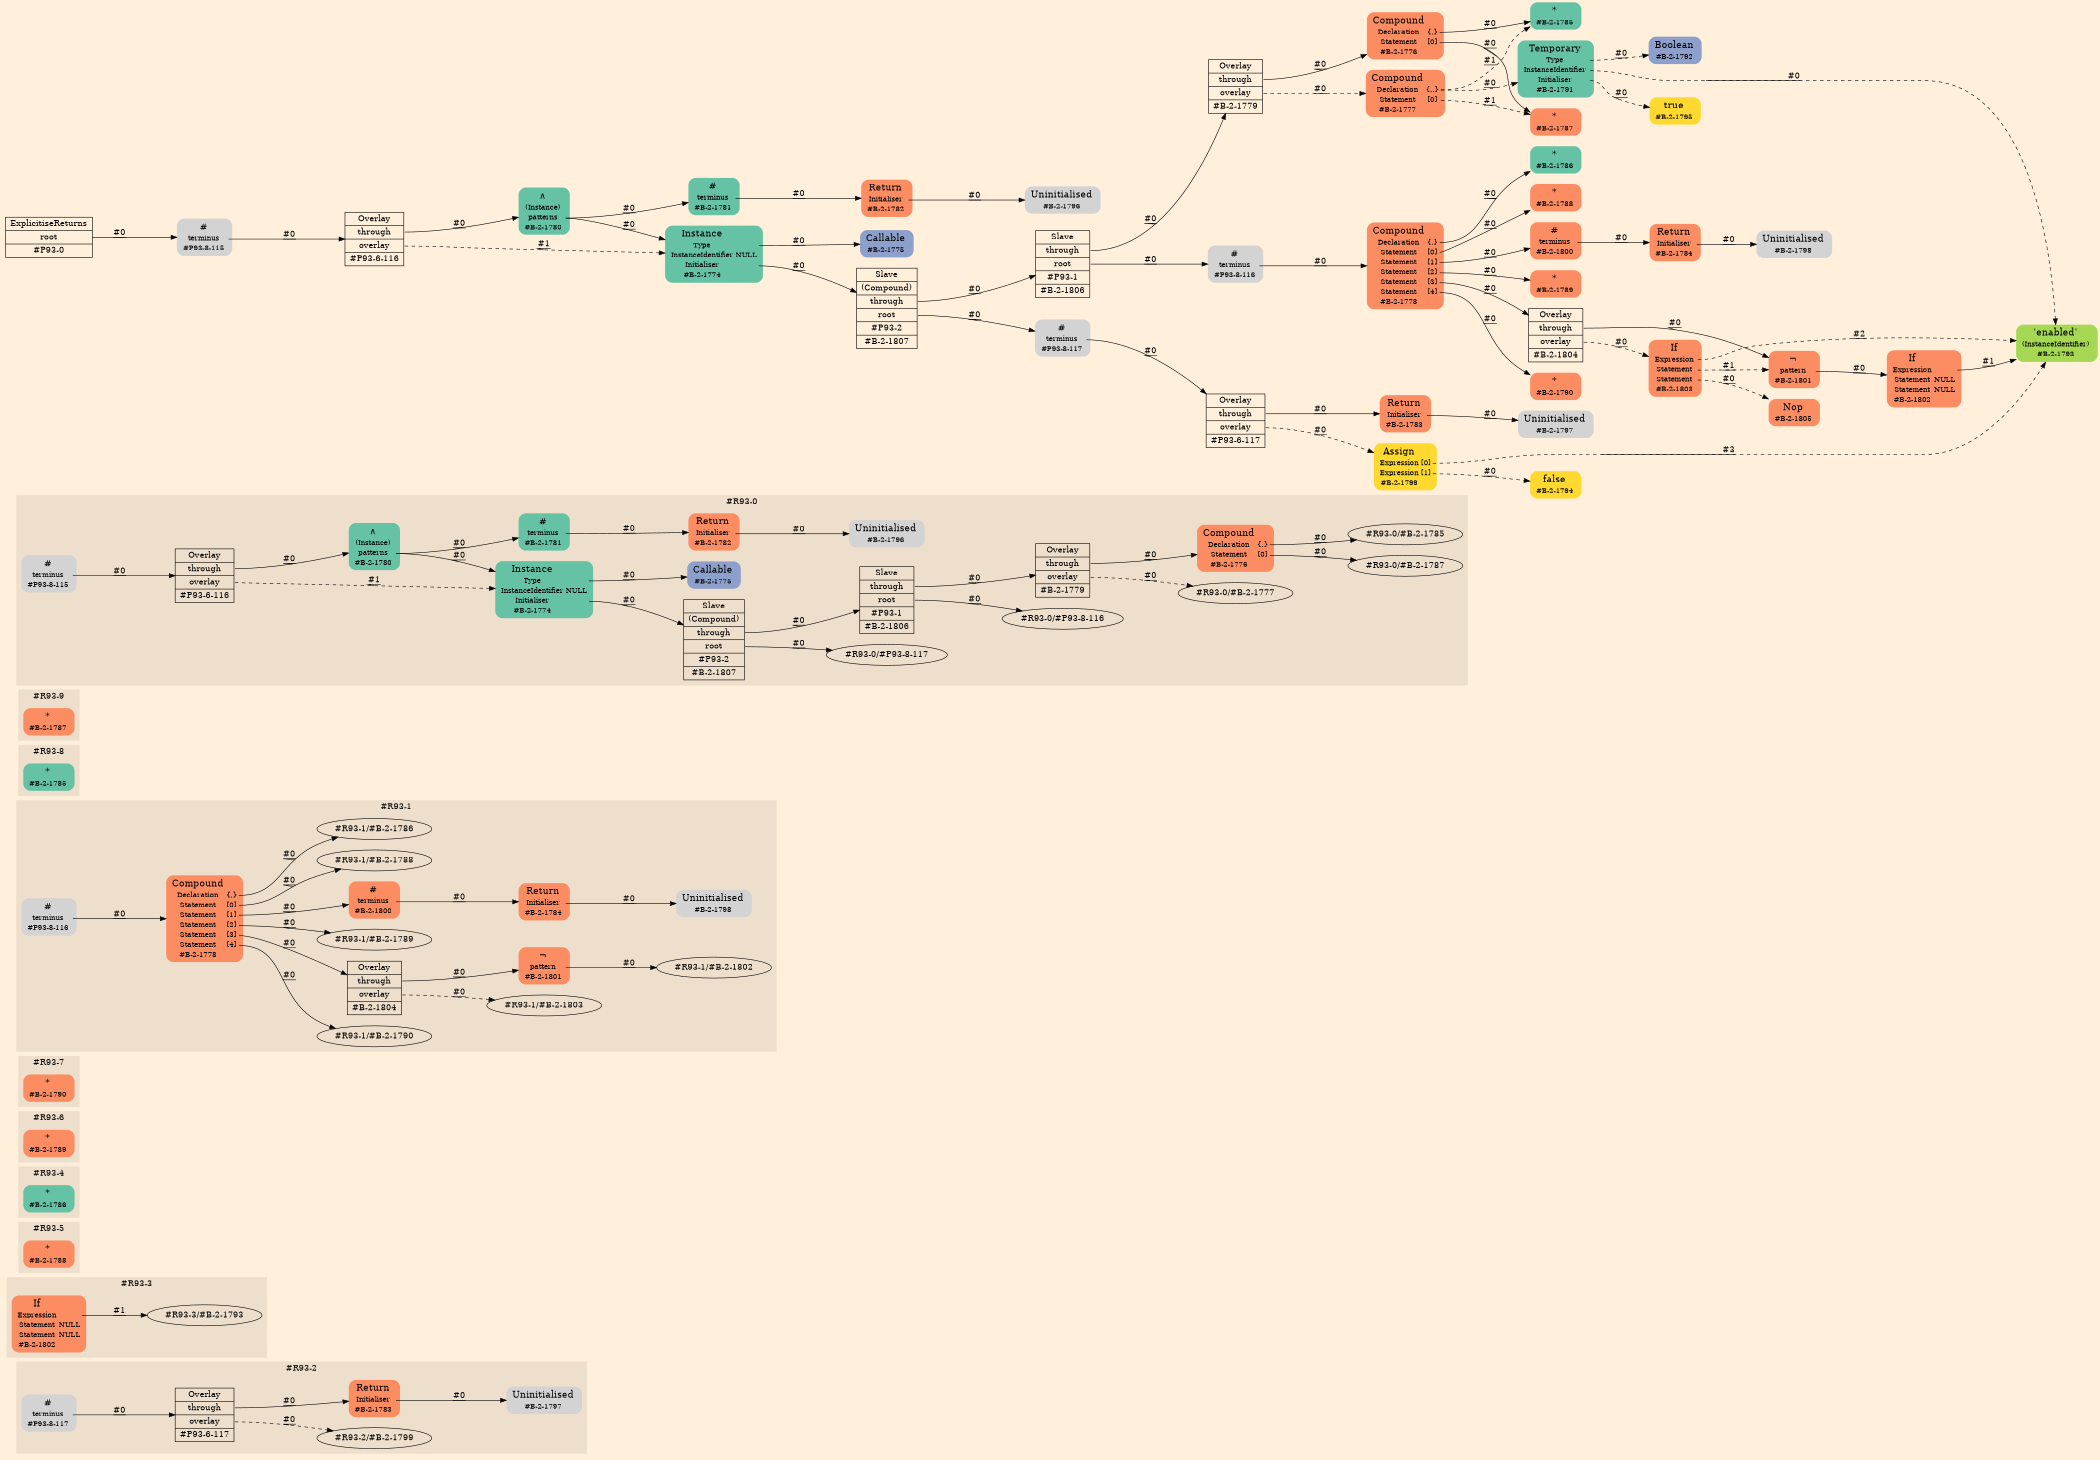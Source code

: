 digraph Inferno {
graph [
rankdir = "LR"
ranksep = 1.0
size = "14,20"
bgcolor = antiquewhite1
color = black
fontcolor = black
];
node [
];
subgraph "cluster#R93-2" {
label = "#R93-2"
style = "filled"
color = antiquewhite2
"#R93-2/#B-2-1797" [
shape = "plaintext"
label = <<TABLE BORDER="0" CELLBORDER="0" CELLSPACING="0">
 <TR>
  <TD><FONT POINT-SIZE="16.0">Uninitialised</FONT></TD>
  <TD></TD>
 </TR>
 <TR>
  <TD>#B-2-1797</TD>
  <TD PORT="port0"></TD>
 </TR>
</TABLE>>
style = "rounded,filled"
fontsize = "12"
];
"#R93-2/#B-2-1783" [
shape = "plaintext"
fillcolor = "/set28/2"
label = <<TABLE BORDER="0" CELLBORDER="0" CELLSPACING="0">
 <TR>
  <TD><FONT POINT-SIZE="16.0">Return</FONT></TD>
  <TD></TD>
 </TR>
 <TR>
  <TD>Initialiser</TD>
  <TD PORT="port0"></TD>
 </TR>
 <TR>
  <TD>#B-2-1783</TD>
  <TD PORT="port1"></TD>
 </TR>
</TABLE>>
style = "rounded,filled"
fontsize = "12"
];
"#R93-2/#P93-8-117" [
shape = "plaintext"
label = <<TABLE BORDER="0" CELLBORDER="0" CELLSPACING="0">
 <TR>
  <TD><FONT POINT-SIZE="16.0">#</FONT></TD>
  <TD></TD>
 </TR>
 <TR>
  <TD>terminus</TD>
  <TD PORT="port0"></TD>
 </TR>
 <TR>
  <TD>#P93-8-117</TD>
  <TD PORT="port1"></TD>
 </TR>
</TABLE>>
style = "rounded,filled"
fontsize = "12"
];
"#R93-2/#P93-6-117" [
shape = "record"
fillcolor = antiquewhite2
label = "<fixed> Overlay | <port0> through | <port1> overlay | <port2> #P93-6-117"
style = "filled"
fontsize = "14"
color = black
fontcolor = black
];
"#R93-2/#B-2-1783":port0 -> "#R93-2/#B-2-1797" [style="solid"
label = "#0"
decorate = true
color = black
fontcolor = black
];
"#R93-2/#P93-8-117":port0 -> "#R93-2/#P93-6-117" [style="solid"
label = "#0"
decorate = true
color = black
fontcolor = black
];
"#R93-2/#P93-6-117":port0 -> "#R93-2/#B-2-1783" [style="solid"
label = "#0"
decorate = true
color = black
fontcolor = black
];
"#R93-2/#P93-6-117":port1 -> "#R93-2/#B-2-1799" [style="dashed"
label = "#0"
decorate = true
color = black
fontcolor = black
];
}
subgraph "cluster#R93-3" {
label = "#R93-3"
style = "filled"
color = antiquewhite2
"#R93-3/#B-2-1802" [
shape = "plaintext"
fillcolor = "/set28/2"
label = <<TABLE BORDER="0" CELLBORDER="0" CELLSPACING="0">
 <TR>
  <TD><FONT POINT-SIZE="16.0">If</FONT></TD>
  <TD></TD>
 </TR>
 <TR>
  <TD>Expression</TD>
  <TD PORT="port0"></TD>
 </TR>
 <TR>
  <TD>Statement</TD>
  <TD PORT="port1">NULL</TD>
 </TR>
 <TR>
  <TD>Statement</TD>
  <TD PORT="port2">NULL</TD>
 </TR>
 <TR>
  <TD>#B-2-1802</TD>
  <TD PORT="port3"></TD>
 </TR>
</TABLE>>
style = "rounded,filled"
fontsize = "12"
];
"#R93-3/#B-2-1802":port0 -> "#R93-3/#B-2-1793" [style="solid"
label = "#1"
decorate = true
color = black
fontcolor = black
];
}
subgraph "cluster#R93-5" {
label = "#R93-5"
style = "filled"
color = antiquewhite2
"#R93-5/#B-2-1788" [
shape = "plaintext"
fillcolor = "/set28/2"
label = <<TABLE BORDER="0" CELLBORDER="0" CELLSPACING="0">
 <TR>
  <TD><FONT POINT-SIZE="16.0">*</FONT></TD>
  <TD></TD>
 </TR>
 <TR>
  <TD>#B-2-1788</TD>
  <TD PORT="port0"></TD>
 </TR>
</TABLE>>
style = "rounded,filled"
fontsize = "12"
];
}
subgraph "cluster#R93-4" {
label = "#R93-4"
style = "filled"
color = antiquewhite2
"#R93-4/#B-2-1786" [
shape = "plaintext"
fillcolor = "/set28/1"
label = <<TABLE BORDER="0" CELLBORDER="0" CELLSPACING="0">
 <TR>
  <TD><FONT POINT-SIZE="16.0">*</FONT></TD>
  <TD></TD>
 </TR>
 <TR>
  <TD>#B-2-1786</TD>
  <TD PORT="port0"></TD>
 </TR>
</TABLE>>
style = "rounded,filled"
fontsize = "12"
];
}
subgraph "cluster#R93-6" {
label = "#R93-6"
style = "filled"
color = antiquewhite2
"#R93-6/#B-2-1789" [
shape = "plaintext"
fillcolor = "/set28/2"
label = <<TABLE BORDER="0" CELLBORDER="0" CELLSPACING="0">
 <TR>
  <TD><FONT POINT-SIZE="16.0">*</FONT></TD>
  <TD></TD>
 </TR>
 <TR>
  <TD>#B-2-1789</TD>
  <TD PORT="port0"></TD>
 </TR>
</TABLE>>
style = "rounded,filled"
fontsize = "12"
];
}
subgraph "cluster#R93-7" {
label = "#R93-7"
style = "filled"
color = antiquewhite2
"#R93-7/#B-2-1790" [
shape = "plaintext"
fillcolor = "/set28/2"
label = <<TABLE BORDER="0" CELLBORDER="0" CELLSPACING="0">
 <TR>
  <TD><FONT POINT-SIZE="16.0">*</FONT></TD>
  <TD></TD>
 </TR>
 <TR>
  <TD>#B-2-1790</TD>
  <TD PORT="port0"></TD>
 </TR>
</TABLE>>
style = "rounded,filled"
fontsize = "12"
];
}
subgraph "cluster#R93-1" {
label = "#R93-1"
style = "filled"
color = antiquewhite2
"#R93-1/#B-2-1801" [
shape = "plaintext"
fillcolor = "/set28/2"
label = <<TABLE BORDER="0" CELLBORDER="0" CELLSPACING="0">
 <TR>
  <TD><FONT POINT-SIZE="16.0">¬</FONT></TD>
  <TD></TD>
 </TR>
 <TR>
  <TD>pattern</TD>
  <TD PORT="port0"></TD>
 </TR>
 <TR>
  <TD>#B-2-1801</TD>
  <TD PORT="port1"></TD>
 </TR>
</TABLE>>
style = "rounded,filled"
fontsize = "12"
];
"#R93-1/#B-2-1778" [
shape = "plaintext"
fillcolor = "/set28/2"
label = <<TABLE BORDER="0" CELLBORDER="0" CELLSPACING="0">
 <TR>
  <TD><FONT POINT-SIZE="16.0">Compound</FONT></TD>
  <TD></TD>
 </TR>
 <TR>
  <TD>Declaration</TD>
  <TD PORT="port0">{.}</TD>
 </TR>
 <TR>
  <TD>Statement</TD>
  <TD PORT="port1">[0]</TD>
 </TR>
 <TR>
  <TD>Statement</TD>
  <TD PORT="port2">[1]</TD>
 </TR>
 <TR>
  <TD>Statement</TD>
  <TD PORT="port3">[2]</TD>
 </TR>
 <TR>
  <TD>Statement</TD>
  <TD PORT="port4">[3]</TD>
 </TR>
 <TR>
  <TD>Statement</TD>
  <TD PORT="port5">[4]</TD>
 </TR>
 <TR>
  <TD>#B-2-1778</TD>
  <TD PORT="port6"></TD>
 </TR>
</TABLE>>
style = "rounded,filled"
fontsize = "12"
];
"#R93-1/#B-2-1804" [
shape = "record"
fillcolor = antiquewhite2
label = "<fixed> Overlay | <port0> through | <port1> overlay | <port2> #B-2-1804"
style = "filled"
fontsize = "14"
color = black
fontcolor = black
];
"#R93-1/#P93-8-116" [
shape = "plaintext"
label = <<TABLE BORDER="0" CELLBORDER="0" CELLSPACING="0">
 <TR>
  <TD><FONT POINT-SIZE="16.0">#</FONT></TD>
  <TD></TD>
 </TR>
 <TR>
  <TD>terminus</TD>
  <TD PORT="port0"></TD>
 </TR>
 <TR>
  <TD>#P93-8-116</TD>
  <TD PORT="port1"></TD>
 </TR>
</TABLE>>
style = "rounded,filled"
fontsize = "12"
];
"#R93-1/#B-2-1784" [
shape = "plaintext"
fillcolor = "/set28/2"
label = <<TABLE BORDER="0" CELLBORDER="0" CELLSPACING="0">
 <TR>
  <TD><FONT POINT-SIZE="16.0">Return</FONT></TD>
  <TD></TD>
 </TR>
 <TR>
  <TD>Initialiser</TD>
  <TD PORT="port0"></TD>
 </TR>
 <TR>
  <TD>#B-2-1784</TD>
  <TD PORT="port1"></TD>
 </TR>
</TABLE>>
style = "rounded,filled"
fontsize = "12"
];
"#R93-1/#B-2-1800" [
shape = "plaintext"
fillcolor = "/set28/2"
label = <<TABLE BORDER="0" CELLBORDER="0" CELLSPACING="0">
 <TR>
  <TD><FONT POINT-SIZE="16.0">#</FONT></TD>
  <TD></TD>
 </TR>
 <TR>
  <TD>terminus</TD>
  <TD PORT="port0"></TD>
 </TR>
 <TR>
  <TD>#B-2-1800</TD>
  <TD PORT="port1"></TD>
 </TR>
</TABLE>>
style = "rounded,filled"
fontsize = "12"
];
"#R93-1/#B-2-1798" [
shape = "plaintext"
label = <<TABLE BORDER="0" CELLBORDER="0" CELLSPACING="0">
 <TR>
  <TD><FONT POINT-SIZE="16.0">Uninitialised</FONT></TD>
  <TD></TD>
 </TR>
 <TR>
  <TD>#B-2-1798</TD>
  <TD PORT="port0"></TD>
 </TR>
</TABLE>>
style = "rounded,filled"
fontsize = "12"
];
"#R93-1/#B-2-1801":port0 -> "#R93-1/#B-2-1802" [style="solid"
label = "#0"
decorate = true
color = black
fontcolor = black
];
"#R93-1/#B-2-1778":port0 -> "#R93-1/#B-2-1786" [style="solid"
label = "#0"
decorate = true
color = black
fontcolor = black
];
"#R93-1/#B-2-1778":port1 -> "#R93-1/#B-2-1788" [style="solid"
label = "#0"
decorate = true
color = black
fontcolor = black
];
"#R93-1/#B-2-1778":port2 -> "#R93-1/#B-2-1800" [style="solid"
label = "#0"
decorate = true
color = black
fontcolor = black
];
"#R93-1/#B-2-1778":port3 -> "#R93-1/#B-2-1789" [style="solid"
label = "#0"
decorate = true
color = black
fontcolor = black
];
"#R93-1/#B-2-1778":port4 -> "#R93-1/#B-2-1804" [style="solid"
label = "#0"
decorate = true
color = black
fontcolor = black
];
"#R93-1/#B-2-1778":port5 -> "#R93-1/#B-2-1790" [style="solid"
label = "#0"
decorate = true
color = black
fontcolor = black
];
"#R93-1/#B-2-1804":port0 -> "#R93-1/#B-2-1801" [style="solid"
label = "#0"
decorate = true
color = black
fontcolor = black
];
"#R93-1/#B-2-1804":port1 -> "#R93-1/#B-2-1803" [style="dashed"
label = "#0"
decorate = true
color = black
fontcolor = black
];
"#R93-1/#P93-8-116":port0 -> "#R93-1/#B-2-1778" [style="solid"
label = "#0"
decorate = true
color = black
fontcolor = black
];
"#R93-1/#B-2-1784":port0 -> "#R93-1/#B-2-1798" [style="solid"
label = "#0"
decorate = true
color = black
fontcolor = black
];
"#R93-1/#B-2-1800":port0 -> "#R93-1/#B-2-1784" [style="solid"
label = "#0"
decorate = true
color = black
fontcolor = black
];
}
subgraph "cluster#R93-8" {
label = "#R93-8"
style = "filled"
color = antiquewhite2
"#R93-8/#B-2-1785" [
shape = "plaintext"
fillcolor = "/set28/1"
label = <<TABLE BORDER="0" CELLBORDER="0" CELLSPACING="0">
 <TR>
  <TD><FONT POINT-SIZE="16.0">*</FONT></TD>
  <TD></TD>
 </TR>
 <TR>
  <TD>#B-2-1785</TD>
  <TD PORT="port0"></TD>
 </TR>
</TABLE>>
style = "rounded,filled"
fontsize = "12"
];
}
subgraph "cluster#R93-9" {
label = "#R93-9"
style = "filled"
color = antiquewhite2
"#R93-9/#B-2-1787" [
shape = "plaintext"
fillcolor = "/set28/2"
label = <<TABLE BORDER="0" CELLBORDER="0" CELLSPACING="0">
 <TR>
  <TD><FONT POINT-SIZE="16.0">*</FONT></TD>
  <TD></TD>
 </TR>
 <TR>
  <TD>#B-2-1787</TD>
  <TD PORT="port0"></TD>
 </TR>
</TABLE>>
style = "rounded,filled"
fontsize = "12"
];
}
subgraph "cluster#R93-0" {
label = "#R93-0"
style = "filled"
color = antiquewhite2
"#R93-0/#B-2-1796" [
shape = "plaintext"
label = <<TABLE BORDER="0" CELLBORDER="0" CELLSPACING="0">
 <TR>
  <TD><FONT POINT-SIZE="16.0">Uninitialised</FONT></TD>
  <TD></TD>
 </TR>
 <TR>
  <TD>#B-2-1796</TD>
  <TD PORT="port0"></TD>
 </TR>
</TABLE>>
style = "rounded,filled"
fontsize = "12"
];
"#R93-0/#B-2-1781" [
shape = "plaintext"
fillcolor = "/set28/1"
label = <<TABLE BORDER="0" CELLBORDER="0" CELLSPACING="0">
 <TR>
  <TD><FONT POINT-SIZE="16.0">#</FONT></TD>
  <TD></TD>
 </TR>
 <TR>
  <TD>terminus</TD>
  <TD PORT="port0"></TD>
 </TR>
 <TR>
  <TD>#B-2-1781</TD>
  <TD PORT="port1"></TD>
 </TR>
</TABLE>>
style = "rounded,filled"
fontsize = "12"
];
"#R93-0/#B-2-1776" [
shape = "plaintext"
fillcolor = "/set28/2"
label = <<TABLE BORDER="0" CELLBORDER="0" CELLSPACING="0">
 <TR>
  <TD><FONT POINT-SIZE="16.0">Compound</FONT></TD>
  <TD></TD>
 </TR>
 <TR>
  <TD>Declaration</TD>
  <TD PORT="port0">{.}</TD>
 </TR>
 <TR>
  <TD>Statement</TD>
  <TD PORT="port1">[0]</TD>
 </TR>
 <TR>
  <TD>#B-2-1776</TD>
  <TD PORT="port2"></TD>
 </TR>
</TABLE>>
style = "rounded,filled"
fontsize = "12"
];
"#R93-0/#B-2-1779" [
shape = "record"
fillcolor = antiquewhite2
label = "<fixed> Overlay | <port0> through | <port1> overlay | <port2> #B-2-1779"
style = "filled"
fontsize = "14"
color = black
fontcolor = black
];
"#R93-0/#B-2-1782" [
shape = "plaintext"
fillcolor = "/set28/2"
label = <<TABLE BORDER="0" CELLBORDER="0" CELLSPACING="0">
 <TR>
  <TD><FONT POINT-SIZE="16.0">Return</FONT></TD>
  <TD></TD>
 </TR>
 <TR>
  <TD>Initialiser</TD>
  <TD PORT="port0"></TD>
 </TR>
 <TR>
  <TD>#B-2-1782</TD>
  <TD PORT="port1"></TD>
 </TR>
</TABLE>>
style = "rounded,filled"
fontsize = "12"
];
"#R93-0/#P93-6-116" [
shape = "record"
fillcolor = antiquewhite2
label = "<fixed> Overlay | <port0> through | <port1> overlay | <port2> #P93-6-116"
style = "filled"
fontsize = "14"
color = black
fontcolor = black
];
"#R93-0/#P93-8-115" [
shape = "plaintext"
label = <<TABLE BORDER="0" CELLBORDER="0" CELLSPACING="0">
 <TR>
  <TD><FONT POINT-SIZE="16.0">#</FONT></TD>
  <TD></TD>
 </TR>
 <TR>
  <TD>terminus</TD>
  <TD PORT="port0"></TD>
 </TR>
 <TR>
  <TD>#P93-8-115</TD>
  <TD PORT="port1"></TD>
 </TR>
</TABLE>>
style = "rounded,filled"
fontsize = "12"
];
"#R93-0/#B-2-1775" [
shape = "plaintext"
fillcolor = "/set28/3"
label = <<TABLE BORDER="0" CELLBORDER="0" CELLSPACING="0">
 <TR>
  <TD><FONT POINT-SIZE="16.0">Callable</FONT></TD>
  <TD></TD>
 </TR>
 <TR>
  <TD>#B-2-1775</TD>
  <TD PORT="port0"></TD>
 </TR>
</TABLE>>
style = "rounded,filled"
fontsize = "12"
];
"#R93-0/#B-2-1780" [
shape = "plaintext"
fillcolor = "/set28/1"
label = <<TABLE BORDER="0" CELLBORDER="0" CELLSPACING="0">
 <TR>
  <TD><FONT POINT-SIZE="16.0">∧</FONT></TD>
  <TD></TD>
 </TR>
 <TR>
  <TD>(Instance)</TD>
  <TD PORT="port0"></TD>
 </TR>
 <TR>
  <TD>patterns</TD>
  <TD PORT="port1"></TD>
 </TR>
 <TR>
  <TD>#B-2-1780</TD>
  <TD PORT="port2"></TD>
 </TR>
</TABLE>>
style = "rounded,filled"
fontsize = "12"
];
"#R93-0/#B-2-1774" [
shape = "plaintext"
fillcolor = "/set28/1"
label = <<TABLE BORDER="0" CELLBORDER="0" CELLSPACING="0">
 <TR>
  <TD><FONT POINT-SIZE="16.0">Instance</FONT></TD>
  <TD></TD>
 </TR>
 <TR>
  <TD>Type</TD>
  <TD PORT="port0"></TD>
 </TR>
 <TR>
  <TD>InstanceIdentifier</TD>
  <TD PORT="port1">NULL</TD>
 </TR>
 <TR>
  <TD>Initialiser</TD>
  <TD PORT="port2"></TD>
 </TR>
 <TR>
  <TD>#B-2-1774</TD>
  <TD PORT="port3"></TD>
 </TR>
</TABLE>>
style = "rounded,filled"
fontsize = "12"
];
"#R93-0/#B-2-1806" [
shape = "record"
fillcolor = antiquewhite2
label = "<fixed> Slave | <port0> through | <port1> root | <port2> #P93-1 | <port3> #B-2-1806"
style = "filled"
fontsize = "14"
color = black
fontcolor = black
];
"#R93-0/#B-2-1807" [
shape = "record"
fillcolor = antiquewhite2
label = "<fixed> Slave | <port0> (Compound) | <port1> through | <port2> root | <port3> #P93-2 | <port4> #B-2-1807"
style = "filled"
fontsize = "14"
color = black
fontcolor = black
];
"#R93-0/#B-2-1781":port0 -> "#R93-0/#B-2-1782" [style="solid"
label = "#0"
decorate = true
color = black
fontcolor = black
];
"#R93-0/#B-2-1776":port0 -> "#R93-0/#B-2-1785" [style="solid"
label = "#0"
decorate = true
color = black
fontcolor = black
];
"#R93-0/#B-2-1776":port1 -> "#R93-0/#B-2-1787" [style="solid"
label = "#0"
decorate = true
color = black
fontcolor = black
];
"#R93-0/#B-2-1779":port0 -> "#R93-0/#B-2-1776" [style="solid"
label = "#0"
decorate = true
color = black
fontcolor = black
];
"#R93-0/#B-2-1779":port1 -> "#R93-0/#B-2-1777" [style="dashed"
label = "#0"
decorate = true
color = black
fontcolor = black
];
"#R93-0/#B-2-1782":port0 -> "#R93-0/#B-2-1796" [style="solid"
label = "#0"
decorate = true
color = black
fontcolor = black
];
"#R93-0/#P93-6-116":port0 -> "#R93-0/#B-2-1780" [style="solid"
label = "#0"
decorate = true
color = black
fontcolor = black
];
"#R93-0/#P93-6-116":port1 -> "#R93-0/#B-2-1774" [style="dashed"
label = "#1"
decorate = true
color = black
fontcolor = black
];
"#R93-0/#P93-8-115":port0 -> "#R93-0/#P93-6-116" [style="solid"
label = "#0"
decorate = true
color = black
fontcolor = black
];
"#R93-0/#B-2-1780":port1 -> "#R93-0/#B-2-1774" [style="solid"
label = "#0"
decorate = true
color = black
fontcolor = black
];
"#R93-0/#B-2-1780":port1 -> "#R93-0/#B-2-1781" [style="solid"
label = "#0"
decorate = true
color = black
fontcolor = black
];
"#R93-0/#B-2-1774":port0 -> "#R93-0/#B-2-1775" [style="solid"
label = "#0"
decorate = true
color = black
fontcolor = black
];
"#R93-0/#B-2-1774":port2 -> "#R93-0/#B-2-1807" [style="solid"
label = "#0"
decorate = true
color = black
fontcolor = black
];
"#R93-0/#B-2-1806":port0 -> "#R93-0/#B-2-1779" [style="solid"
label = "#0"
decorate = true
color = black
fontcolor = black
];
"#R93-0/#B-2-1806":port1 -> "#R93-0/#P93-8-116" [style="solid"
label = "#0"
decorate = true
color = black
fontcolor = black
];
"#R93-0/#B-2-1807":port1 -> "#R93-0/#B-2-1806" [style="solid"
label = "#0"
decorate = true
color = black
fontcolor = black
];
"#R93-0/#B-2-1807":port2 -> "#R93-0/#P93-8-117" [style="solid"
label = "#0"
decorate = true
color = black
fontcolor = black
];
}
"CR#P93-0" [
shape = "record"
fillcolor = antiquewhite1
label = "<fixed> ExplicitiseReturns | <port0> root | <port1> #P93-0"
style = "filled"
fontsize = "14"
color = black
fontcolor = black
];
"#P93-8-115" [
shape = "plaintext"
label = <<TABLE BORDER="0" CELLBORDER="0" CELLSPACING="0">
 <TR>
  <TD><FONT POINT-SIZE="16.0">#</FONT></TD>
  <TD></TD>
 </TR>
 <TR>
  <TD>terminus</TD>
  <TD PORT="port0"></TD>
 </TR>
 <TR>
  <TD>#P93-8-115</TD>
  <TD PORT="port1"></TD>
 </TR>
</TABLE>>
style = "rounded,filled"
fontsize = "12"
];
"#P93-6-116" [
shape = "record"
fillcolor = antiquewhite1
label = "<fixed> Overlay | <port0> through | <port1> overlay | <port2> #P93-6-116"
style = "filled"
fontsize = "14"
color = black
fontcolor = black
];
"#B-2-1780" [
shape = "plaintext"
fillcolor = "/set28/1"
label = <<TABLE BORDER="0" CELLBORDER="0" CELLSPACING="0">
 <TR>
  <TD><FONT POINT-SIZE="16.0">∧</FONT></TD>
  <TD></TD>
 </TR>
 <TR>
  <TD>(Instance)</TD>
  <TD PORT="port0"></TD>
 </TR>
 <TR>
  <TD>patterns</TD>
  <TD PORT="port1"></TD>
 </TR>
 <TR>
  <TD>#B-2-1780</TD>
  <TD PORT="port2"></TD>
 </TR>
</TABLE>>
style = "rounded,filled"
fontsize = "12"
];
"#B-2-1774" [
shape = "plaintext"
fillcolor = "/set28/1"
label = <<TABLE BORDER="0" CELLBORDER="0" CELLSPACING="0">
 <TR>
  <TD><FONT POINT-SIZE="16.0">Instance</FONT></TD>
  <TD></TD>
 </TR>
 <TR>
  <TD>Type</TD>
  <TD PORT="port0"></TD>
 </TR>
 <TR>
  <TD>InstanceIdentifier</TD>
  <TD PORT="port1">NULL</TD>
 </TR>
 <TR>
  <TD>Initialiser</TD>
  <TD PORT="port2"></TD>
 </TR>
 <TR>
  <TD>#B-2-1774</TD>
  <TD PORT="port3"></TD>
 </TR>
</TABLE>>
style = "rounded,filled"
fontsize = "12"
];
"#B-2-1775" [
shape = "plaintext"
fillcolor = "/set28/3"
label = <<TABLE BORDER="0" CELLBORDER="0" CELLSPACING="0">
 <TR>
  <TD><FONT POINT-SIZE="16.0">Callable</FONT></TD>
  <TD></TD>
 </TR>
 <TR>
  <TD>#B-2-1775</TD>
  <TD PORT="port0"></TD>
 </TR>
</TABLE>>
style = "rounded,filled"
fontsize = "12"
];
"#B-2-1807" [
shape = "record"
fillcolor = antiquewhite1
label = "<fixed> Slave | <port0> (Compound) | <port1> through | <port2> root | <port3> #P93-2 | <port4> #B-2-1807"
style = "filled"
fontsize = "14"
color = black
fontcolor = black
];
"#B-2-1806" [
shape = "record"
fillcolor = antiquewhite1
label = "<fixed> Slave | <port0> through | <port1> root | <port2> #P93-1 | <port3> #B-2-1806"
style = "filled"
fontsize = "14"
color = black
fontcolor = black
];
"#B-2-1779" [
shape = "record"
fillcolor = antiquewhite1
label = "<fixed> Overlay | <port0> through | <port1> overlay | <port2> #B-2-1779"
style = "filled"
fontsize = "14"
color = black
fontcolor = black
];
"#B-2-1776" [
shape = "plaintext"
fillcolor = "/set28/2"
label = <<TABLE BORDER="0" CELLBORDER="0" CELLSPACING="0">
 <TR>
  <TD><FONT POINT-SIZE="16.0">Compound</FONT></TD>
  <TD></TD>
 </TR>
 <TR>
  <TD>Declaration</TD>
  <TD PORT="port0">{.}</TD>
 </TR>
 <TR>
  <TD>Statement</TD>
  <TD PORT="port1">[0]</TD>
 </TR>
 <TR>
  <TD>#B-2-1776</TD>
  <TD PORT="port2"></TD>
 </TR>
</TABLE>>
style = "rounded,filled"
fontsize = "12"
];
"#B-2-1785" [
shape = "plaintext"
fillcolor = "/set28/1"
label = <<TABLE BORDER="0" CELLBORDER="0" CELLSPACING="0">
 <TR>
  <TD><FONT POINT-SIZE="16.0">*</FONT></TD>
  <TD></TD>
 </TR>
 <TR>
  <TD>#B-2-1785</TD>
  <TD PORT="port0"></TD>
 </TR>
</TABLE>>
style = "rounded,filled"
fontsize = "12"
];
"#B-2-1787" [
shape = "plaintext"
fillcolor = "/set28/2"
label = <<TABLE BORDER="0" CELLBORDER="0" CELLSPACING="0">
 <TR>
  <TD><FONT POINT-SIZE="16.0">*</FONT></TD>
  <TD></TD>
 </TR>
 <TR>
  <TD>#B-2-1787</TD>
  <TD PORT="port0"></TD>
 </TR>
</TABLE>>
style = "rounded,filled"
fontsize = "12"
];
"#B-2-1777" [
shape = "plaintext"
fillcolor = "/set28/2"
label = <<TABLE BORDER="0" CELLBORDER="0" CELLSPACING="0">
 <TR>
  <TD><FONT POINT-SIZE="16.0">Compound</FONT></TD>
  <TD></TD>
 </TR>
 <TR>
  <TD>Declaration</TD>
  <TD PORT="port0">{..}</TD>
 </TR>
 <TR>
  <TD>Statement</TD>
  <TD PORT="port1">[0]</TD>
 </TR>
 <TR>
  <TD>#B-2-1777</TD>
  <TD PORT="port2"></TD>
 </TR>
</TABLE>>
style = "rounded,filled"
fontsize = "12"
];
"#B-2-1791" [
shape = "plaintext"
fillcolor = "/set28/1"
label = <<TABLE BORDER="0" CELLBORDER="0" CELLSPACING="0">
 <TR>
  <TD><FONT POINT-SIZE="16.0">Temporary</FONT></TD>
  <TD></TD>
 </TR>
 <TR>
  <TD>Type</TD>
  <TD PORT="port0"></TD>
 </TR>
 <TR>
  <TD>InstanceIdentifier</TD>
  <TD PORT="port1"></TD>
 </TR>
 <TR>
  <TD>Initialiser</TD>
  <TD PORT="port2"></TD>
 </TR>
 <TR>
  <TD>#B-2-1791</TD>
  <TD PORT="port3"></TD>
 </TR>
</TABLE>>
style = "rounded,filled"
fontsize = "12"
];
"#B-2-1792" [
shape = "plaintext"
fillcolor = "/set28/3"
label = <<TABLE BORDER="0" CELLBORDER="0" CELLSPACING="0">
 <TR>
  <TD><FONT POINT-SIZE="16.0">Boolean</FONT></TD>
  <TD></TD>
 </TR>
 <TR>
  <TD>#B-2-1792</TD>
  <TD PORT="port0"></TD>
 </TR>
</TABLE>>
style = "rounded,filled"
fontsize = "12"
];
"#B-2-1793" [
shape = "plaintext"
fillcolor = "/set28/5"
label = <<TABLE BORDER="0" CELLBORDER="0" CELLSPACING="0">
 <TR>
  <TD><FONT POINT-SIZE="16.0">'enabled'</FONT></TD>
  <TD></TD>
 </TR>
 <TR>
  <TD>(InstanceIdentifier)</TD>
  <TD PORT="port0"></TD>
 </TR>
 <TR>
  <TD>#B-2-1793</TD>
  <TD PORT="port1"></TD>
 </TR>
</TABLE>>
style = "rounded,filled"
fontsize = "12"
];
"#B-2-1795" [
shape = "plaintext"
fillcolor = "/set28/6"
label = <<TABLE BORDER="0" CELLBORDER="0" CELLSPACING="0">
 <TR>
  <TD><FONT POINT-SIZE="16.0">true</FONT></TD>
  <TD></TD>
 </TR>
 <TR>
  <TD>#B-2-1795</TD>
  <TD PORT="port0"></TD>
 </TR>
</TABLE>>
style = "rounded,filled"
fontsize = "12"
];
"#P93-8-116" [
shape = "plaintext"
label = <<TABLE BORDER="0" CELLBORDER="0" CELLSPACING="0">
 <TR>
  <TD><FONT POINT-SIZE="16.0">#</FONT></TD>
  <TD></TD>
 </TR>
 <TR>
  <TD>terminus</TD>
  <TD PORT="port0"></TD>
 </TR>
 <TR>
  <TD>#P93-8-116</TD>
  <TD PORT="port1"></TD>
 </TR>
</TABLE>>
style = "rounded,filled"
fontsize = "12"
];
"#B-2-1778" [
shape = "plaintext"
fillcolor = "/set28/2"
label = <<TABLE BORDER="0" CELLBORDER="0" CELLSPACING="0">
 <TR>
  <TD><FONT POINT-SIZE="16.0">Compound</FONT></TD>
  <TD></TD>
 </TR>
 <TR>
  <TD>Declaration</TD>
  <TD PORT="port0">{.}</TD>
 </TR>
 <TR>
  <TD>Statement</TD>
  <TD PORT="port1">[0]</TD>
 </TR>
 <TR>
  <TD>Statement</TD>
  <TD PORT="port2">[1]</TD>
 </TR>
 <TR>
  <TD>Statement</TD>
  <TD PORT="port3">[2]</TD>
 </TR>
 <TR>
  <TD>Statement</TD>
  <TD PORT="port4">[3]</TD>
 </TR>
 <TR>
  <TD>Statement</TD>
  <TD PORT="port5">[4]</TD>
 </TR>
 <TR>
  <TD>#B-2-1778</TD>
  <TD PORT="port6"></TD>
 </TR>
</TABLE>>
style = "rounded,filled"
fontsize = "12"
];
"#B-2-1786" [
shape = "plaintext"
fillcolor = "/set28/1"
label = <<TABLE BORDER="0" CELLBORDER="0" CELLSPACING="0">
 <TR>
  <TD><FONT POINT-SIZE="16.0">*</FONT></TD>
  <TD></TD>
 </TR>
 <TR>
  <TD>#B-2-1786</TD>
  <TD PORT="port0"></TD>
 </TR>
</TABLE>>
style = "rounded,filled"
fontsize = "12"
];
"#B-2-1788" [
shape = "plaintext"
fillcolor = "/set28/2"
label = <<TABLE BORDER="0" CELLBORDER="0" CELLSPACING="0">
 <TR>
  <TD><FONT POINT-SIZE="16.0">*</FONT></TD>
  <TD></TD>
 </TR>
 <TR>
  <TD>#B-2-1788</TD>
  <TD PORT="port0"></TD>
 </TR>
</TABLE>>
style = "rounded,filled"
fontsize = "12"
];
"#B-2-1800" [
shape = "plaintext"
fillcolor = "/set28/2"
label = <<TABLE BORDER="0" CELLBORDER="0" CELLSPACING="0">
 <TR>
  <TD><FONT POINT-SIZE="16.0">#</FONT></TD>
  <TD></TD>
 </TR>
 <TR>
  <TD>terminus</TD>
  <TD PORT="port0"></TD>
 </TR>
 <TR>
  <TD>#B-2-1800</TD>
  <TD PORT="port1"></TD>
 </TR>
</TABLE>>
style = "rounded,filled"
fontsize = "12"
];
"#B-2-1784" [
shape = "plaintext"
fillcolor = "/set28/2"
label = <<TABLE BORDER="0" CELLBORDER="0" CELLSPACING="0">
 <TR>
  <TD><FONT POINT-SIZE="16.0">Return</FONT></TD>
  <TD></TD>
 </TR>
 <TR>
  <TD>Initialiser</TD>
  <TD PORT="port0"></TD>
 </TR>
 <TR>
  <TD>#B-2-1784</TD>
  <TD PORT="port1"></TD>
 </TR>
</TABLE>>
style = "rounded,filled"
fontsize = "12"
];
"#B-2-1798" [
shape = "plaintext"
label = <<TABLE BORDER="0" CELLBORDER="0" CELLSPACING="0">
 <TR>
  <TD><FONT POINT-SIZE="16.0">Uninitialised</FONT></TD>
  <TD></TD>
 </TR>
 <TR>
  <TD>#B-2-1798</TD>
  <TD PORT="port0"></TD>
 </TR>
</TABLE>>
style = "rounded,filled"
fontsize = "12"
];
"#B-2-1789" [
shape = "plaintext"
fillcolor = "/set28/2"
label = <<TABLE BORDER="0" CELLBORDER="0" CELLSPACING="0">
 <TR>
  <TD><FONT POINT-SIZE="16.0">*</FONT></TD>
  <TD></TD>
 </TR>
 <TR>
  <TD>#B-2-1789</TD>
  <TD PORT="port0"></TD>
 </TR>
</TABLE>>
style = "rounded,filled"
fontsize = "12"
];
"#B-2-1804" [
shape = "record"
fillcolor = antiquewhite1
label = "<fixed> Overlay | <port0> through | <port1> overlay | <port2> #B-2-1804"
style = "filled"
fontsize = "14"
color = black
fontcolor = black
];
"#B-2-1801" [
shape = "plaintext"
fillcolor = "/set28/2"
label = <<TABLE BORDER="0" CELLBORDER="0" CELLSPACING="0">
 <TR>
  <TD><FONT POINT-SIZE="16.0">¬</FONT></TD>
  <TD></TD>
 </TR>
 <TR>
  <TD>pattern</TD>
  <TD PORT="port0"></TD>
 </TR>
 <TR>
  <TD>#B-2-1801</TD>
  <TD PORT="port1"></TD>
 </TR>
</TABLE>>
style = "rounded,filled"
fontsize = "12"
];
"#B-2-1802" [
shape = "plaintext"
fillcolor = "/set28/2"
label = <<TABLE BORDER="0" CELLBORDER="0" CELLSPACING="0">
 <TR>
  <TD><FONT POINT-SIZE="16.0">If</FONT></TD>
  <TD></TD>
 </TR>
 <TR>
  <TD>Expression</TD>
  <TD PORT="port0"></TD>
 </TR>
 <TR>
  <TD>Statement</TD>
  <TD PORT="port1">NULL</TD>
 </TR>
 <TR>
  <TD>Statement</TD>
  <TD PORT="port2">NULL</TD>
 </TR>
 <TR>
  <TD>#B-2-1802</TD>
  <TD PORT="port3"></TD>
 </TR>
</TABLE>>
style = "rounded,filled"
fontsize = "12"
];
"#B-2-1803" [
shape = "plaintext"
fillcolor = "/set28/2"
label = <<TABLE BORDER="0" CELLBORDER="0" CELLSPACING="0">
 <TR>
  <TD><FONT POINT-SIZE="16.0">If</FONT></TD>
  <TD></TD>
 </TR>
 <TR>
  <TD>Expression</TD>
  <TD PORT="port0"></TD>
 </TR>
 <TR>
  <TD>Statement</TD>
  <TD PORT="port1"></TD>
 </TR>
 <TR>
  <TD>Statement</TD>
  <TD PORT="port2"></TD>
 </TR>
 <TR>
  <TD>#B-2-1803</TD>
  <TD PORT="port3"></TD>
 </TR>
</TABLE>>
style = "rounded,filled"
fontsize = "12"
];
"#B-2-1805" [
shape = "plaintext"
fillcolor = "/set28/2"
label = <<TABLE BORDER="0" CELLBORDER="0" CELLSPACING="0">
 <TR>
  <TD><FONT POINT-SIZE="16.0">Nop</FONT></TD>
  <TD></TD>
 </TR>
 <TR>
  <TD>#B-2-1805</TD>
  <TD PORT="port0"></TD>
 </TR>
</TABLE>>
style = "rounded,filled"
fontsize = "12"
];
"#B-2-1790" [
shape = "plaintext"
fillcolor = "/set28/2"
label = <<TABLE BORDER="0" CELLBORDER="0" CELLSPACING="0">
 <TR>
  <TD><FONT POINT-SIZE="16.0">*</FONT></TD>
  <TD></TD>
 </TR>
 <TR>
  <TD>#B-2-1790</TD>
  <TD PORT="port0"></TD>
 </TR>
</TABLE>>
style = "rounded,filled"
fontsize = "12"
];
"#P93-8-117" [
shape = "plaintext"
label = <<TABLE BORDER="0" CELLBORDER="0" CELLSPACING="0">
 <TR>
  <TD><FONT POINT-SIZE="16.0">#</FONT></TD>
  <TD></TD>
 </TR>
 <TR>
  <TD>terminus</TD>
  <TD PORT="port0"></TD>
 </TR>
 <TR>
  <TD>#P93-8-117</TD>
  <TD PORT="port1"></TD>
 </TR>
</TABLE>>
style = "rounded,filled"
fontsize = "12"
];
"#P93-6-117" [
shape = "record"
fillcolor = antiquewhite1
label = "<fixed> Overlay | <port0> through | <port1> overlay | <port2> #P93-6-117"
style = "filled"
fontsize = "14"
color = black
fontcolor = black
];
"#B-2-1783" [
shape = "plaintext"
fillcolor = "/set28/2"
label = <<TABLE BORDER="0" CELLBORDER="0" CELLSPACING="0">
 <TR>
  <TD><FONT POINT-SIZE="16.0">Return</FONT></TD>
  <TD></TD>
 </TR>
 <TR>
  <TD>Initialiser</TD>
  <TD PORT="port0"></TD>
 </TR>
 <TR>
  <TD>#B-2-1783</TD>
  <TD PORT="port1"></TD>
 </TR>
</TABLE>>
style = "rounded,filled"
fontsize = "12"
];
"#B-2-1797" [
shape = "plaintext"
label = <<TABLE BORDER="0" CELLBORDER="0" CELLSPACING="0">
 <TR>
  <TD><FONT POINT-SIZE="16.0">Uninitialised</FONT></TD>
  <TD></TD>
 </TR>
 <TR>
  <TD>#B-2-1797</TD>
  <TD PORT="port0"></TD>
 </TR>
</TABLE>>
style = "rounded,filled"
fontsize = "12"
];
"#B-2-1799" [
shape = "plaintext"
fillcolor = "/set28/6"
label = <<TABLE BORDER="0" CELLBORDER="0" CELLSPACING="0">
 <TR>
  <TD><FONT POINT-SIZE="16.0">Assign</FONT></TD>
  <TD></TD>
 </TR>
 <TR>
  <TD>Expression</TD>
  <TD PORT="port0">[0]</TD>
 </TR>
 <TR>
  <TD>Expression</TD>
  <TD PORT="port1">[1]</TD>
 </TR>
 <TR>
  <TD>#B-2-1799</TD>
  <TD PORT="port2"></TD>
 </TR>
</TABLE>>
style = "rounded,filled"
fontsize = "12"
];
"#B-2-1794" [
shape = "plaintext"
fillcolor = "/set28/6"
label = <<TABLE BORDER="0" CELLBORDER="0" CELLSPACING="0">
 <TR>
  <TD><FONT POINT-SIZE="16.0">false</FONT></TD>
  <TD></TD>
 </TR>
 <TR>
  <TD>#B-2-1794</TD>
  <TD PORT="port0"></TD>
 </TR>
</TABLE>>
style = "rounded,filled"
fontsize = "12"
];
"#B-2-1781" [
shape = "plaintext"
fillcolor = "/set28/1"
label = <<TABLE BORDER="0" CELLBORDER="0" CELLSPACING="0">
 <TR>
  <TD><FONT POINT-SIZE="16.0">#</FONT></TD>
  <TD></TD>
 </TR>
 <TR>
  <TD>terminus</TD>
  <TD PORT="port0"></TD>
 </TR>
 <TR>
  <TD>#B-2-1781</TD>
  <TD PORT="port1"></TD>
 </TR>
</TABLE>>
style = "rounded,filled"
fontsize = "12"
];
"#B-2-1782" [
shape = "plaintext"
fillcolor = "/set28/2"
label = <<TABLE BORDER="0" CELLBORDER="0" CELLSPACING="0">
 <TR>
  <TD><FONT POINT-SIZE="16.0">Return</FONT></TD>
  <TD></TD>
 </TR>
 <TR>
  <TD>Initialiser</TD>
  <TD PORT="port0"></TD>
 </TR>
 <TR>
  <TD>#B-2-1782</TD>
  <TD PORT="port1"></TD>
 </TR>
</TABLE>>
style = "rounded,filled"
fontsize = "12"
];
"#B-2-1796" [
shape = "plaintext"
label = <<TABLE BORDER="0" CELLBORDER="0" CELLSPACING="0">
 <TR>
  <TD><FONT POINT-SIZE="16.0">Uninitialised</FONT></TD>
  <TD></TD>
 </TR>
 <TR>
  <TD>#B-2-1796</TD>
  <TD PORT="port0"></TD>
 </TR>
</TABLE>>
style = "rounded,filled"
fontsize = "12"
];
"CR#P93-0":port0 -> "#P93-8-115" [style="solid"
label = "#0"
decorate = true
color = black
fontcolor = black
];
"#P93-8-115":port0 -> "#P93-6-116" [style="solid"
label = "#0"
decorate = true
color = black
fontcolor = black
];
"#P93-6-116":port0 -> "#B-2-1780" [style="solid"
label = "#0"
decorate = true
color = black
fontcolor = black
];
"#P93-6-116":port1 -> "#B-2-1774" [style="dashed"
label = "#1"
decorate = true
color = black
fontcolor = black
];
"#B-2-1780":port1 -> "#B-2-1774" [style="solid"
label = "#0"
decorate = true
color = black
fontcolor = black
];
"#B-2-1780":port1 -> "#B-2-1781" [style="solid"
label = "#0"
decorate = true
color = black
fontcolor = black
];
"#B-2-1774":port0 -> "#B-2-1775" [style="solid"
label = "#0"
decorate = true
color = black
fontcolor = black
];
"#B-2-1774":port2 -> "#B-2-1807" [style="solid"
label = "#0"
decorate = true
color = black
fontcolor = black
];
"#B-2-1807":port1 -> "#B-2-1806" [style="solid"
label = "#0"
decorate = true
color = black
fontcolor = black
];
"#B-2-1807":port2 -> "#P93-8-117" [style="solid"
label = "#0"
decorate = true
color = black
fontcolor = black
];
"#B-2-1806":port0 -> "#B-2-1779" [style="solid"
label = "#0"
decorate = true
color = black
fontcolor = black
];
"#B-2-1806":port1 -> "#P93-8-116" [style="solid"
label = "#0"
decorate = true
color = black
fontcolor = black
];
"#B-2-1779":port0 -> "#B-2-1776" [style="solid"
label = "#0"
decorate = true
color = black
fontcolor = black
];
"#B-2-1779":port1 -> "#B-2-1777" [style="dashed"
label = "#0"
decorate = true
color = black
fontcolor = black
];
"#B-2-1776":port0 -> "#B-2-1785" [style="solid"
label = "#0"
decorate = true
color = black
fontcolor = black
];
"#B-2-1776":port1 -> "#B-2-1787" [style="solid"
label = "#0"
decorate = true
color = black
fontcolor = black
];
"#B-2-1777":port0 -> "#B-2-1785" [style="dashed"
label = "#1"
decorate = true
color = black
fontcolor = black
];
"#B-2-1777":port0 -> "#B-2-1791" [style="dashed"
label = "#0"
decorate = true
color = black
fontcolor = black
];
"#B-2-1777":port1 -> "#B-2-1787" [style="dashed"
label = "#1"
decorate = true
color = black
fontcolor = black
];
"#B-2-1791":port0 -> "#B-2-1792" [style="dashed"
label = "#0"
decorate = true
color = black
fontcolor = black
];
"#B-2-1791":port1 -> "#B-2-1793" [style="dashed"
label = "#0"
decorate = true
color = black
fontcolor = black
];
"#B-2-1791":port2 -> "#B-2-1795" [style="dashed"
label = "#0"
decorate = true
color = black
fontcolor = black
];
"#P93-8-116":port0 -> "#B-2-1778" [style="solid"
label = "#0"
decorate = true
color = black
fontcolor = black
];
"#B-2-1778":port0 -> "#B-2-1786" [style="solid"
label = "#0"
decorate = true
color = black
fontcolor = black
];
"#B-2-1778":port1 -> "#B-2-1788" [style="solid"
label = "#0"
decorate = true
color = black
fontcolor = black
];
"#B-2-1778":port2 -> "#B-2-1800" [style="solid"
label = "#0"
decorate = true
color = black
fontcolor = black
];
"#B-2-1778":port3 -> "#B-2-1789" [style="solid"
label = "#0"
decorate = true
color = black
fontcolor = black
];
"#B-2-1778":port4 -> "#B-2-1804" [style="solid"
label = "#0"
decorate = true
color = black
fontcolor = black
];
"#B-2-1778":port5 -> "#B-2-1790" [style="solid"
label = "#0"
decorate = true
color = black
fontcolor = black
];
"#B-2-1800":port0 -> "#B-2-1784" [style="solid"
label = "#0"
decorate = true
color = black
fontcolor = black
];
"#B-2-1784":port0 -> "#B-2-1798" [style="solid"
label = "#0"
decorate = true
color = black
fontcolor = black
];
"#B-2-1804":port0 -> "#B-2-1801" [style="solid"
label = "#0"
decorate = true
color = black
fontcolor = black
];
"#B-2-1804":port1 -> "#B-2-1803" [style="dashed"
label = "#0"
decorate = true
color = black
fontcolor = black
];
"#B-2-1801":port0 -> "#B-2-1802" [style="solid"
label = "#0"
decorate = true
color = black
fontcolor = black
];
"#B-2-1802":port0 -> "#B-2-1793" [style="solid"
label = "#1"
decorate = true
color = black
fontcolor = black
];
"#B-2-1803":port0 -> "#B-2-1793" [style="dashed"
label = "#2"
decorate = true
color = black
fontcolor = black
];
"#B-2-1803":port1 -> "#B-2-1801" [style="dashed"
label = "#1"
decorate = true
color = black
fontcolor = black
];
"#B-2-1803":port2 -> "#B-2-1805" [style="dashed"
label = "#0"
decorate = true
color = black
fontcolor = black
];
"#P93-8-117":port0 -> "#P93-6-117" [style="solid"
label = "#0"
decorate = true
color = black
fontcolor = black
];
"#P93-6-117":port0 -> "#B-2-1783" [style="solid"
label = "#0"
decorate = true
color = black
fontcolor = black
];
"#P93-6-117":port1 -> "#B-2-1799" [style="dashed"
label = "#0"
decorate = true
color = black
fontcolor = black
];
"#B-2-1783":port0 -> "#B-2-1797" [style="solid"
label = "#0"
decorate = true
color = black
fontcolor = black
];
"#B-2-1799":port0 -> "#B-2-1793" [style="dashed"
label = "#3"
decorate = true
color = black
fontcolor = black
];
"#B-2-1799":port1 -> "#B-2-1794" [style="dashed"
label = "#0"
decorate = true
color = black
fontcolor = black
];
"#B-2-1781":port0 -> "#B-2-1782" [style="solid"
label = "#0"
decorate = true
color = black
fontcolor = black
];
"#B-2-1782":port0 -> "#B-2-1796" [style="solid"
label = "#0"
decorate = true
color = black
fontcolor = black
];
}
